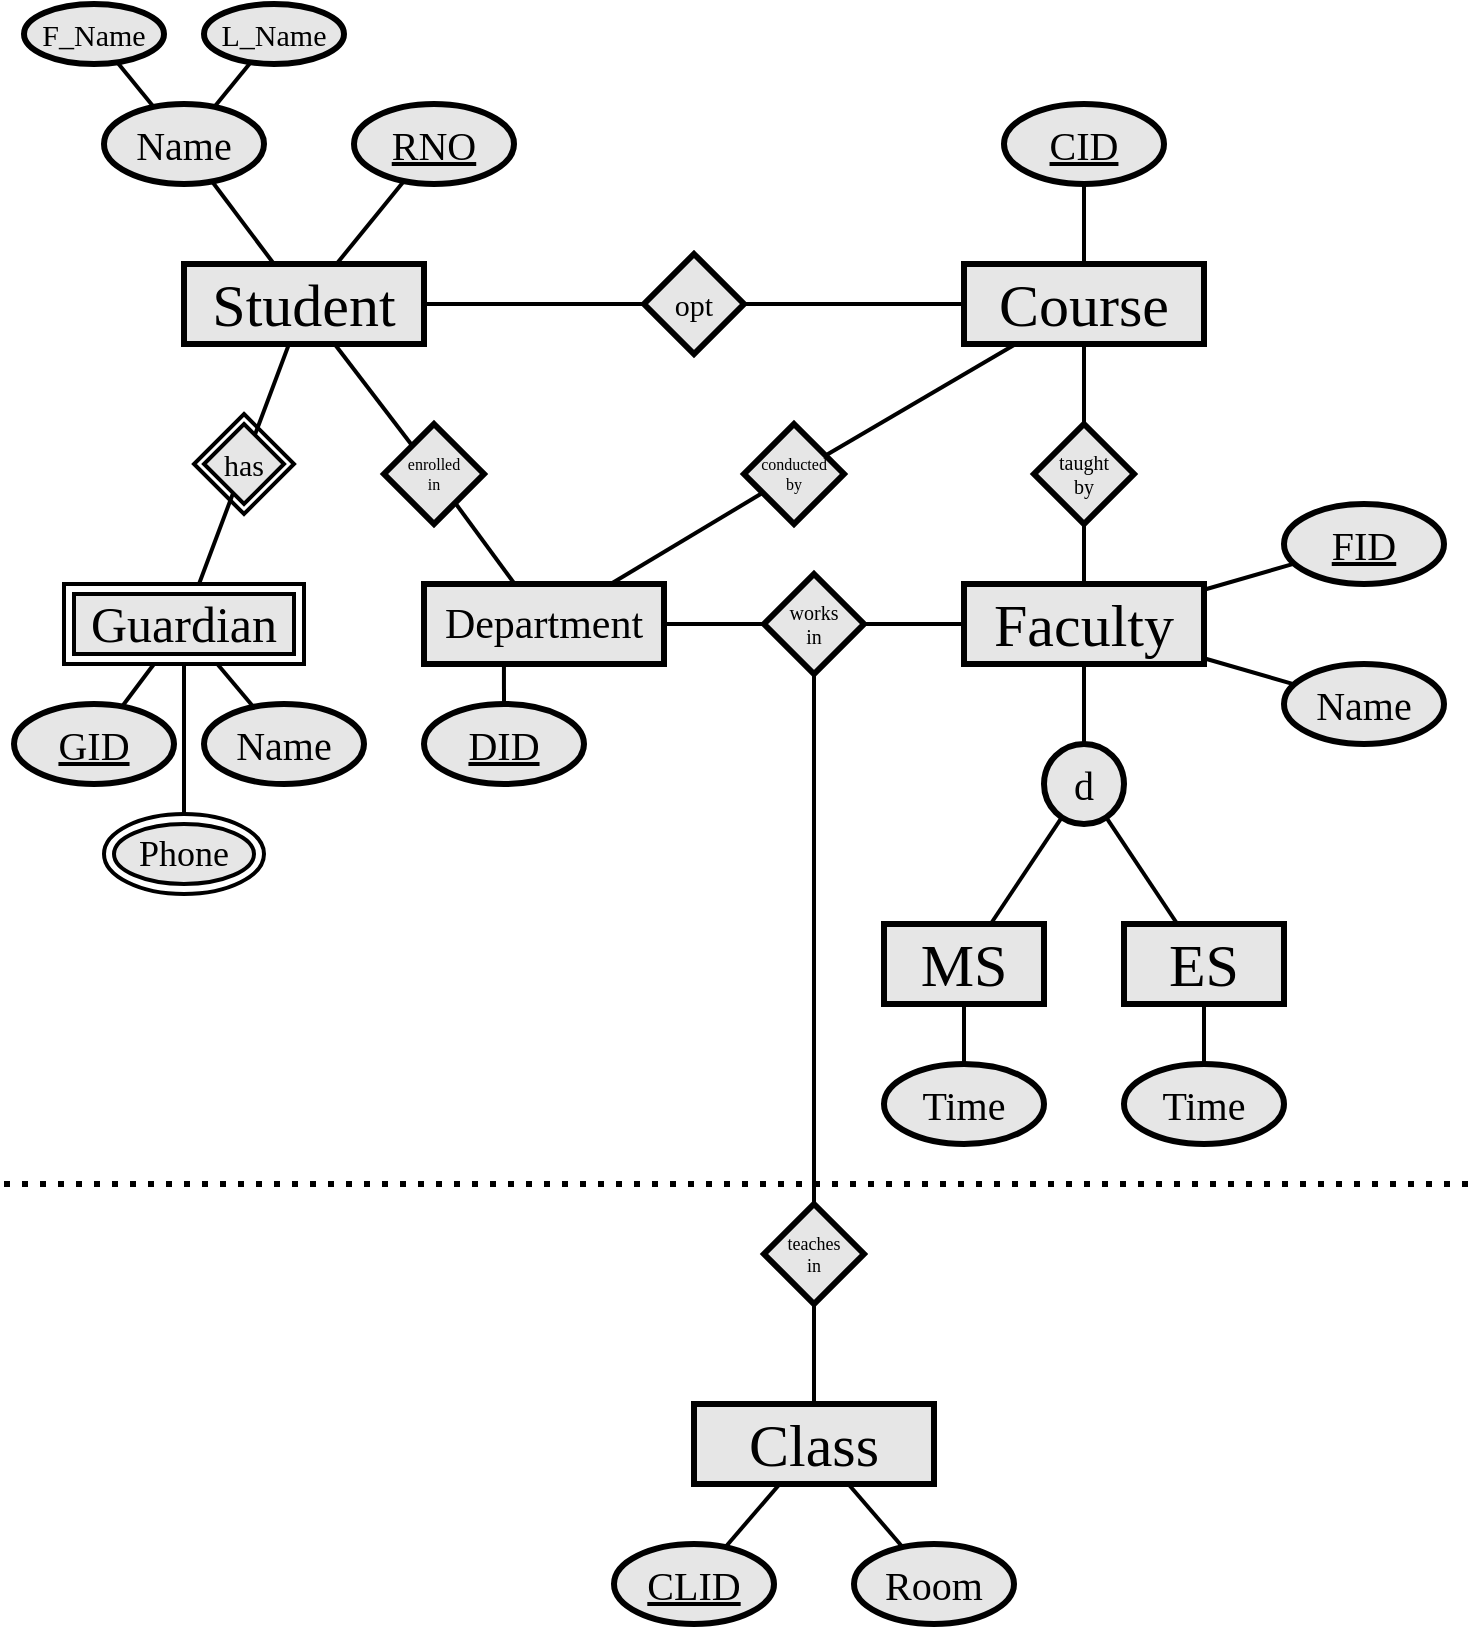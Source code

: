<mxfile version="21.1.2" type="device">
  <diagram name="Page-1" id="c0iDwcsXiIkoIXqXG3aF">
    <mxGraphModel dx="954" dy="699" grid="1" gridSize="10" guides="1" tooltips="1" connect="1" arrows="1" fold="1" page="1" pageScale="1" pageWidth="827" pageHeight="1169" math="0" shadow="0">
      <root>
        <mxCell id="0" />
        <mxCell id="1" parent="0" />
        <mxCell id="PZJaL0K4n0An9xKFNR_v-7" value="" style="rounded=0;orthogonalLoop=1;jettySize=auto;html=1;strokeWidth=2;endArrow=none;endFill=0;" parent="1" source="PZJaL0K4n0An9xKFNR_v-1" target="PZJaL0K4n0An9xKFNR_v-6" edge="1">
          <mxGeometry relative="1" as="geometry" />
        </mxCell>
        <mxCell id="PZJaL0K4n0An9xKFNR_v-10" value="" style="rounded=0;orthogonalLoop=1;jettySize=auto;html=1;strokeWidth=2;endArrow=none;endFill=0;" parent="1" source="PZJaL0K4n0An9xKFNR_v-1" target="PZJaL0K4n0An9xKFNR_v-9" edge="1">
          <mxGeometry relative="1" as="geometry" />
        </mxCell>
        <mxCell id="PZJaL0K4n0An9xKFNR_v-16" value="" style="rounded=0;orthogonalLoop=1;jettySize=auto;html=1;endArrow=none;endFill=0;strokeWidth=2;" parent="1" source="PZJaL0K4n0An9xKFNR_v-1" target="PZJaL0K4n0An9xKFNR_v-15" edge="1">
          <mxGeometry relative="1" as="geometry" />
        </mxCell>
        <mxCell id="PZJaL0K4n0An9xKFNR_v-1" value="Student" style="rounded=0;whiteSpace=wrap;html=1;fillColor=#E6E6E6;fontSize=30;fontFamily=Ubuntu Mono;strokeWidth=3;" parent="1" vertex="1">
          <mxGeometry x="110" y="160" width="120" height="40" as="geometry" />
        </mxCell>
        <mxCell id="PZJaL0K4n0An9xKFNR_v-11" value="" style="rounded=0;orthogonalLoop=1;jettySize=auto;html=1;strokeWidth=2;endArrow=none;endFill=0;" parent="1" source="PZJaL0K4n0An9xKFNR_v-2" target="PZJaL0K4n0An9xKFNR_v-9" edge="1">
          <mxGeometry relative="1" as="geometry" />
        </mxCell>
        <mxCell id="PZJaL0K4n0An9xKFNR_v-20" style="rounded=0;orthogonalLoop=1;jettySize=auto;html=1;strokeWidth=2;endArrow=none;endFill=0;" parent="1" source="PZJaL0K4n0An9xKFNR_v-2" target="PZJaL0K4n0An9xKFNR_v-18" edge="1">
          <mxGeometry relative="1" as="geometry" />
        </mxCell>
        <mxCell id="PZJaL0K4n0An9xKFNR_v-24" value="" style="rounded=0;orthogonalLoop=1;jettySize=auto;html=1;strokeWidth=2;endArrow=none;endFill=0;" parent="1" source="PZJaL0K4n0An9xKFNR_v-2" target="PZJaL0K4n0An9xKFNR_v-23" edge="1">
          <mxGeometry relative="1" as="geometry" />
        </mxCell>
        <mxCell id="PZJaL0K4n0An9xKFNR_v-2" value="Course" style="rounded=0;whiteSpace=wrap;html=1;fillColor=#E6E6E6;fontSize=30;fontFamily=Ubuntu Mono;strokeWidth=3;" parent="1" vertex="1">
          <mxGeometry x="500" y="160" width="120" height="40" as="geometry" />
        </mxCell>
        <mxCell id="PZJaL0K4n0An9xKFNR_v-3" value="Guardian" style="rounded=0;whiteSpace=wrap;html=1;fillColor=#E6E6E6;fontSize=25;fontFamily=Ubuntu Mono;strokeWidth=2;perimeterSpacing=0;" parent="1" vertex="1">
          <mxGeometry x="55" y="325" width="110" height="30" as="geometry" />
        </mxCell>
        <mxCell id="PZJaL0K4n0An9xKFNR_v-6" value="has" style="rhombus;whiteSpace=wrap;html=1;fontFamily=Ubuntu Mono;strokeWidth=2;fontSize=15;fillColor=#E6E6E6;" parent="1" vertex="1">
          <mxGeometry x="120" y="240" width="40" height="40" as="geometry" />
        </mxCell>
        <mxCell id="PZJaL0K4n0An9xKFNR_v-9" value="opt" style="rhombus;whiteSpace=wrap;html=1;fontFamily=Ubuntu Mono;strokeWidth=3;fontSize=15;fillColor=#E6E6E6;" parent="1" vertex="1">
          <mxGeometry x="340" y="155" width="50" height="50" as="geometry" />
        </mxCell>
        <mxCell id="PZJaL0K4n0An9xKFNR_v-27" value="" style="rounded=0;orthogonalLoop=1;jettySize=auto;html=1;strokeWidth=2;endArrow=none;endFill=0;" parent="1" source="PZJaL0K4n0An9xKFNR_v-12" target="PZJaL0K4n0An9xKFNR_v-26" edge="1">
          <mxGeometry relative="1" as="geometry" />
        </mxCell>
        <mxCell id="PZJaL0K4n0An9xKFNR_v-12" value="Department" style="rounded=0;whiteSpace=wrap;html=1;fillColor=#E6E6E6;fontSize=21;fontFamily=Ubuntu Mono;strokeWidth=3;" parent="1" vertex="1">
          <mxGeometry x="230" y="320" width="120" height="40" as="geometry" />
        </mxCell>
        <mxCell id="PZJaL0K4n0An9xKFNR_v-14" value="" style="rounded=0;orthogonalLoop=1;jettySize=auto;html=1;strokeWidth=2;endArrow=none;endFill=0;" parent="1" source="PZJaL0K4n0An9xKFNR_v-13" target="PZJaL0K4n0An9xKFNR_v-6" edge="1">
          <mxGeometry relative="1" as="geometry" />
        </mxCell>
        <mxCell id="PZJaL0K4n0An9xKFNR_v-13" value="" style="rounded=0;whiteSpace=wrap;html=1;fillColor=none;fontSize=30;fontFamily=Ubuntu Mono;strokeWidth=2;" parent="1" vertex="1">
          <mxGeometry x="50" y="320" width="120" height="40" as="geometry" />
        </mxCell>
        <mxCell id="PZJaL0K4n0An9xKFNR_v-17" value="" style="rounded=0;orthogonalLoop=1;jettySize=auto;html=1;strokeWidth=2;endArrow=none;endFill=0;" parent="1" source="PZJaL0K4n0An9xKFNR_v-15" target="PZJaL0K4n0An9xKFNR_v-12" edge="1">
          <mxGeometry relative="1" as="geometry" />
        </mxCell>
        <mxCell id="PZJaL0K4n0An9xKFNR_v-15" value="enrolled&lt;br style=&quot;font-size: 8px;&quot;&gt;in" style="rhombus;whiteSpace=wrap;html=1;fontFamily=Ubuntu Mono;strokeWidth=3;fontSize=8;fillColor=#E6E6E6;verticalAlign=middle;" parent="1" vertex="1">
          <mxGeometry x="210" y="240" width="50" height="50" as="geometry" />
        </mxCell>
        <mxCell id="PZJaL0K4n0An9xKFNR_v-21" style="rounded=0;orthogonalLoop=1;jettySize=auto;html=1;strokeWidth=2;endArrow=none;endFill=0;" parent="1" source="PZJaL0K4n0An9xKFNR_v-18" target="PZJaL0K4n0An9xKFNR_v-12" edge="1">
          <mxGeometry relative="1" as="geometry" />
        </mxCell>
        <mxCell id="PZJaL0K4n0An9xKFNR_v-18" value="conducted&lt;br&gt;by" style="rhombus;whiteSpace=wrap;html=1;fontFamily=Ubuntu Mono;strokeWidth=3;fontSize=8;fillColor=#E6E6E6;verticalAlign=middle;" parent="1" vertex="1">
          <mxGeometry x="390" y="240" width="50" height="50" as="geometry" />
        </mxCell>
        <mxCell id="PZJaL0K4n0An9xKFNR_v-53" value="" style="rounded=0;orthogonalLoop=1;jettySize=auto;html=1;strokeWidth=2;endArrow=none;endFill=0;" parent="1" source="PZJaL0K4n0An9xKFNR_v-22" target="PZJaL0K4n0An9xKFNR_v-52" edge="1">
          <mxGeometry relative="1" as="geometry" />
        </mxCell>
        <mxCell id="PZJaL0K4n0An9xKFNR_v-22" value="Faculty" style="rounded=0;whiteSpace=wrap;html=1;fillColor=#E6E6E6;fontSize=30;fontFamily=Ubuntu Mono;strokeWidth=3;" parent="1" vertex="1">
          <mxGeometry x="500" y="320" width="120" height="40" as="geometry" />
        </mxCell>
        <mxCell id="PZJaL0K4n0An9xKFNR_v-25" value="" style="rounded=0;orthogonalLoop=1;jettySize=auto;html=1;strokeWidth=2;endArrow=none;endFill=0;" parent="1" source="PZJaL0K4n0An9xKFNR_v-23" target="PZJaL0K4n0An9xKFNR_v-22" edge="1">
          <mxGeometry relative="1" as="geometry" />
        </mxCell>
        <mxCell id="PZJaL0K4n0An9xKFNR_v-23" value="taught&lt;br style=&quot;font-size: 10px;&quot;&gt;by" style="rhombus;whiteSpace=wrap;html=1;fontFamily=Ubuntu Mono;strokeWidth=3;fontSize=10;fillColor=#E6E6E6;verticalAlign=middle;" parent="1" vertex="1">
          <mxGeometry x="535" y="240" width="50" height="50" as="geometry" />
        </mxCell>
        <mxCell id="PZJaL0K4n0An9xKFNR_v-28" value="" style="rounded=0;orthogonalLoop=1;jettySize=auto;html=1;strokeWidth=2;endArrow=none;endFill=0;" parent="1" source="PZJaL0K4n0An9xKFNR_v-26" target="PZJaL0K4n0An9xKFNR_v-22" edge="1">
          <mxGeometry relative="1" as="geometry" />
        </mxCell>
        <mxCell id="PZJaL0K4n0An9xKFNR_v-32" value="" style="rounded=0;orthogonalLoop=1;jettySize=auto;html=1;strokeWidth=2;endArrow=none;endFill=0;" parent="1" source="PZJaL0K4n0An9xKFNR_v-26" target="PZJaL0K4n0An9xKFNR_v-29" edge="1">
          <mxGeometry relative="1" as="geometry" />
        </mxCell>
        <mxCell id="PZJaL0K4n0An9xKFNR_v-26" value="works&lt;br&gt;in" style="rhombus;whiteSpace=wrap;html=1;fontFamily=Ubuntu Mono;strokeWidth=3;fontSize=10;fillColor=#E6E6E6;verticalAlign=middle;" parent="1" vertex="1">
          <mxGeometry x="400" y="315" width="50" height="50" as="geometry" />
        </mxCell>
        <mxCell id="PZJaL0K4n0An9xKFNR_v-33" value="" style="rounded=0;orthogonalLoop=1;jettySize=auto;html=1;strokeWidth=2;endArrow=none;endFill=0;" parent="1" source="PZJaL0K4n0An9xKFNR_v-29" target="PZJaL0K4n0An9xKFNR_v-31" edge="1">
          <mxGeometry relative="1" as="geometry" />
        </mxCell>
        <mxCell id="PZJaL0K4n0An9xKFNR_v-29" value="teaches&lt;br style=&quot;font-size: 9px;&quot;&gt;in" style="rhombus;whiteSpace=wrap;html=1;fontFamily=Ubuntu Mono;strokeWidth=3;fontSize=9;fillColor=#E6E6E6;verticalAlign=middle;" parent="1" vertex="1">
          <mxGeometry x="400" y="630" width="50" height="50" as="geometry" />
        </mxCell>
        <mxCell id="PZJaL0K4n0An9xKFNR_v-31" value="Class" style="rounded=0;whiteSpace=wrap;html=1;fillColor=#E6E6E6;fontSize=30;fontFamily=Ubuntu Mono;strokeWidth=3;" parent="1" vertex="1">
          <mxGeometry x="365" y="730" width="120" height="40" as="geometry" />
        </mxCell>
        <mxCell id="PZJaL0K4n0An9xKFNR_v-37" value="" style="rounded=0;orthogonalLoop=1;jettySize=auto;html=1;strokeWidth=2;endArrow=none;endFill=0;" parent="1" source="PZJaL0K4n0An9xKFNR_v-34" target="PZJaL0K4n0An9xKFNR_v-1" edge="1">
          <mxGeometry relative="1" as="geometry" />
        </mxCell>
        <mxCell id="PZJaL0K4n0An9xKFNR_v-34" value="RNO" style="ellipse;whiteSpace=wrap;html=1;fillColor=#E6E6E6;fontFamily=Ubuntu Mono;fontSize=20;strokeWidth=3;fontStyle=4" parent="1" vertex="1">
          <mxGeometry x="195" y="80" width="80" height="40" as="geometry" />
        </mxCell>
        <mxCell id="PZJaL0K4n0An9xKFNR_v-36" value="" style="rounded=0;orthogonalLoop=1;jettySize=auto;html=1;strokeWidth=2;endArrow=none;endFill=0;" parent="1" source="PZJaL0K4n0An9xKFNR_v-35" target="PZJaL0K4n0An9xKFNR_v-1" edge="1">
          <mxGeometry relative="1" as="geometry" />
        </mxCell>
        <mxCell id="PZJaL0K4n0An9xKFNR_v-35" value="Name" style="ellipse;whiteSpace=wrap;html=1;fillColor=#E6E6E6;fontFamily=Ubuntu Mono;fontSize=20;strokeWidth=3;" parent="1" vertex="1">
          <mxGeometry x="70.0" y="80" width="80" height="40" as="geometry" />
        </mxCell>
        <mxCell id="PZJaL0K4n0An9xKFNR_v-42" style="rounded=0;orthogonalLoop=1;jettySize=auto;html=1;strokeWidth=2;endArrow=none;endFill=0;" parent="1" source="PZJaL0K4n0An9xKFNR_v-38" target="PZJaL0K4n0An9xKFNR_v-35" edge="1">
          <mxGeometry relative="1" as="geometry" />
        </mxCell>
        <mxCell id="PZJaL0K4n0An9xKFNR_v-38" value="F_Name" style="ellipse;whiteSpace=wrap;html=1;fillColor=#E6E6E6;fontFamily=Ubuntu Mono;fontSize=15;strokeWidth=3;" parent="1" vertex="1">
          <mxGeometry x="30" y="30" width="70" height="30" as="geometry" />
        </mxCell>
        <mxCell id="PZJaL0K4n0An9xKFNR_v-43" style="rounded=0;orthogonalLoop=1;jettySize=auto;html=1;strokeWidth=2;endArrow=none;endFill=0;" parent="1" source="PZJaL0K4n0An9xKFNR_v-39" target="PZJaL0K4n0An9xKFNR_v-35" edge="1">
          <mxGeometry relative="1" as="geometry" />
        </mxCell>
        <mxCell id="PZJaL0K4n0An9xKFNR_v-39" value="L_Name" style="ellipse;whiteSpace=wrap;html=1;fillColor=#E6E6E6;fontFamily=Ubuntu Mono;fontSize=15;strokeWidth=3;" parent="1" vertex="1">
          <mxGeometry x="120" y="30" width="70" height="30" as="geometry" />
        </mxCell>
        <mxCell id="PZJaL0K4n0An9xKFNR_v-46" style="rounded=0;orthogonalLoop=1;jettySize=auto;html=1;strokeWidth=2;endArrow=none;endFill=0;" parent="1" source="PZJaL0K4n0An9xKFNR_v-44" target="PZJaL0K4n0An9xKFNR_v-2" edge="1">
          <mxGeometry relative="1" as="geometry" />
        </mxCell>
        <mxCell id="PZJaL0K4n0An9xKFNR_v-44" value="CID" style="ellipse;whiteSpace=wrap;html=1;fillColor=#E6E6E6;fontFamily=Ubuntu Mono;fontSize=20;strokeWidth=3;fontStyle=4;" parent="1" vertex="1">
          <mxGeometry x="520" y="80" width="80" height="40" as="geometry" />
        </mxCell>
        <mxCell id="PZJaL0K4n0An9xKFNR_v-51" style="rounded=0;orthogonalLoop=1;jettySize=auto;html=1;strokeWidth=2;endArrow=none;endFill=0;" parent="1" source="PZJaL0K4n0An9xKFNR_v-47" target="PZJaL0K4n0An9xKFNR_v-22" edge="1">
          <mxGeometry relative="1" as="geometry" />
        </mxCell>
        <mxCell id="PZJaL0K4n0An9xKFNR_v-47" value="Name" style="ellipse;whiteSpace=wrap;html=1;fillColor=#E6E6E6;fontFamily=Ubuntu Mono;fontSize=20;strokeWidth=3;fontStyle=0;" parent="1" vertex="1">
          <mxGeometry x="660" y="360" width="80" height="40" as="geometry" />
        </mxCell>
        <mxCell id="PZJaL0K4n0An9xKFNR_v-50" style="rounded=0;orthogonalLoop=1;jettySize=auto;html=1;strokeWidth=2;endArrow=none;endFill=0;" parent="1" source="PZJaL0K4n0An9xKFNR_v-48" target="PZJaL0K4n0An9xKFNR_v-22" edge="1">
          <mxGeometry relative="1" as="geometry" />
        </mxCell>
        <mxCell id="PZJaL0K4n0An9xKFNR_v-48" value="FID" style="ellipse;whiteSpace=wrap;html=1;fillColor=#E6E6E6;fontFamily=Ubuntu Mono;fontSize=20;strokeWidth=3;fontStyle=4;" parent="1" vertex="1">
          <mxGeometry x="660" y="280" width="80" height="40" as="geometry" />
        </mxCell>
        <mxCell id="PZJaL0K4n0An9xKFNR_v-52" value="d" style="ellipse;whiteSpace=wrap;html=1;aspect=fixed;fontSize=20;fontFamily=Ubuntu Mono;fillColor=#E6E6E6;strokeWidth=3;" parent="1" vertex="1">
          <mxGeometry x="540" y="400" width="40" height="40" as="geometry" />
        </mxCell>
        <mxCell id="PZJaL0K4n0An9xKFNR_v-58" style="rounded=0;orthogonalLoop=1;jettySize=auto;html=1;strokeWidth=2;endArrow=none;endFill=0;" parent="1" source="PZJaL0K4n0An9xKFNR_v-55" target="PZJaL0K4n0An9xKFNR_v-52" edge="1">
          <mxGeometry relative="1" as="geometry" />
        </mxCell>
        <mxCell id="PZJaL0K4n0An9xKFNR_v-55" value="MS" style="rounded=0;whiteSpace=wrap;html=1;fillColor=#E6E6E6;fontSize=30;fontFamily=Ubuntu Mono;strokeWidth=3;" parent="1" vertex="1">
          <mxGeometry x="460" y="490" width="80" height="40" as="geometry" />
        </mxCell>
        <mxCell id="PZJaL0K4n0An9xKFNR_v-59" style="rounded=0;orthogonalLoop=1;jettySize=auto;html=1;strokeWidth=2;endArrow=none;endFill=0;" parent="1" source="PZJaL0K4n0An9xKFNR_v-56" target="PZJaL0K4n0An9xKFNR_v-52" edge="1">
          <mxGeometry relative="1" as="geometry" />
        </mxCell>
        <mxCell id="PZJaL0K4n0An9xKFNR_v-56" value="ES" style="rounded=0;whiteSpace=wrap;html=1;fillColor=#E6E6E6;fontSize=30;fontFamily=Ubuntu Mono;strokeWidth=3;" parent="1" vertex="1">
          <mxGeometry x="580" y="490" width="80" height="40" as="geometry" />
        </mxCell>
        <mxCell id="PZJaL0K4n0An9xKFNR_v-62" value="" style="rounded=0;orthogonalLoop=1;jettySize=auto;html=1;strokeWidth=2;endArrow=none;endFill=0;" parent="1" source="PZJaL0K4n0An9xKFNR_v-60" target="PZJaL0K4n0An9xKFNR_v-55" edge="1">
          <mxGeometry relative="1" as="geometry" />
        </mxCell>
        <mxCell id="PZJaL0K4n0An9xKFNR_v-60" value="Time" style="ellipse;whiteSpace=wrap;html=1;fillColor=#E6E6E6;fontFamily=Ubuntu Mono;fontSize=20;strokeWidth=3;fontStyle=0;" parent="1" vertex="1">
          <mxGeometry x="460" y="560" width="80" height="40" as="geometry" />
        </mxCell>
        <mxCell id="PZJaL0K4n0An9xKFNR_v-63" value="" style="rounded=0;orthogonalLoop=1;jettySize=auto;html=1;strokeWidth=2;endArrow=none;endFill=0;" parent="1" source="PZJaL0K4n0An9xKFNR_v-61" target="PZJaL0K4n0An9xKFNR_v-56" edge="1">
          <mxGeometry relative="1" as="geometry" />
        </mxCell>
        <mxCell id="PZJaL0K4n0An9xKFNR_v-61" value="Time" style="ellipse;whiteSpace=wrap;html=1;fillColor=#E6E6E6;fontFamily=Ubuntu Mono;fontSize=20;strokeWidth=3;fontStyle=0;" parent="1" vertex="1">
          <mxGeometry x="580" y="560" width="80" height="40" as="geometry" />
        </mxCell>
        <mxCell id="PZJaL0K4n0An9xKFNR_v-64" value="" style="rhombus;whiteSpace=wrap;html=1;fillColor=none;strokeWidth=2;" parent="1" vertex="1">
          <mxGeometry x="115" y="235" width="50" height="50" as="geometry" />
        </mxCell>
        <mxCell id="PZJaL0K4n0An9xKFNR_v-69" value="" style="rounded=0;orthogonalLoop=1;jettySize=auto;html=1;strokeWidth=2;endArrow=none;endFill=0;" parent="1" source="PZJaL0K4n0An9xKFNR_v-65" target="PZJaL0K4n0An9xKFNR_v-13" edge="1">
          <mxGeometry relative="1" as="geometry" />
        </mxCell>
        <mxCell id="PZJaL0K4n0An9xKFNR_v-65" value="GID" style="ellipse;whiteSpace=wrap;html=1;fillColor=#E6E6E6;fontFamily=Ubuntu Mono;fontSize=20;strokeWidth=3;fontStyle=4" parent="1" vertex="1">
          <mxGeometry x="25.0" y="380" width="80" height="40" as="geometry" />
        </mxCell>
        <mxCell id="PZJaL0K4n0An9xKFNR_v-71" style="rounded=0;orthogonalLoop=1;jettySize=auto;html=1;strokeWidth=2;endArrow=none;endFill=0;" parent="1" source="PZJaL0K4n0An9xKFNR_v-66" target="PZJaL0K4n0An9xKFNR_v-13" edge="1">
          <mxGeometry relative="1" as="geometry" />
        </mxCell>
        <mxCell id="PZJaL0K4n0An9xKFNR_v-66" value="Name" style="ellipse;whiteSpace=wrap;html=1;fillColor=#E6E6E6;fontFamily=Ubuntu Mono;fontSize=20;strokeWidth=3;" parent="1" vertex="1">
          <mxGeometry x="120.0" y="380" width="80" height="40" as="geometry" />
        </mxCell>
        <mxCell id="PZJaL0K4n0An9xKFNR_v-67" value="Phone" style="ellipse;whiteSpace=wrap;html=1;fillColor=#E6E6E6;fontFamily=Ubuntu Mono;fontSize=18;strokeWidth=2;" parent="1" vertex="1">
          <mxGeometry x="75.0" y="440" width="70" height="30" as="geometry" />
        </mxCell>
        <mxCell id="PZJaL0K4n0An9xKFNR_v-72" style="rounded=0;orthogonalLoop=1;jettySize=auto;html=1;strokeWidth=2;endArrow=none;endFill=0;" parent="1" source="PZJaL0K4n0An9xKFNR_v-68" target="PZJaL0K4n0An9xKFNR_v-13" edge="1">
          <mxGeometry relative="1" as="geometry" />
        </mxCell>
        <mxCell id="PZJaL0K4n0An9xKFNR_v-68" value="" style="ellipse;whiteSpace=wrap;html=1;fillColor=none;fontFamily=Ubuntu Mono;fontSize=20;strokeWidth=2;" parent="1" vertex="1">
          <mxGeometry x="70.0" y="435" width="80" height="40" as="geometry" />
        </mxCell>
        <mxCell id="PZJaL0K4n0An9xKFNR_v-78" style="rounded=0;orthogonalLoop=1;jettySize=auto;html=1;entryX=0.333;entryY=1;entryDx=0;entryDy=0;entryPerimeter=0;strokeWidth=2;endArrow=none;endFill=0;" parent="1" source="PZJaL0K4n0An9xKFNR_v-75" target="PZJaL0K4n0An9xKFNR_v-12" edge="1">
          <mxGeometry relative="1" as="geometry" />
        </mxCell>
        <mxCell id="PZJaL0K4n0An9xKFNR_v-75" value="DID" style="ellipse;whiteSpace=wrap;html=1;fillColor=#E6E6E6;fontFamily=Ubuntu Mono;fontSize=20;strokeWidth=3;fontStyle=4" parent="1" vertex="1">
          <mxGeometry x="230.0" y="380" width="80" height="40" as="geometry" />
        </mxCell>
        <mxCell id="PZJaL0K4n0An9xKFNR_v-81" style="rounded=0;orthogonalLoop=1;jettySize=auto;html=1;strokeWidth=2;endArrow=none;endFill=0;" parent="1" source="PZJaL0K4n0An9xKFNR_v-79" target="PZJaL0K4n0An9xKFNR_v-31" edge="1">
          <mxGeometry relative="1" as="geometry" />
        </mxCell>
        <mxCell id="PZJaL0K4n0An9xKFNR_v-79" value="CLID" style="ellipse;whiteSpace=wrap;html=1;fillColor=#E6E6E6;fontFamily=Ubuntu Mono;fontSize=20;strokeWidth=3;fontStyle=4" parent="1" vertex="1">
          <mxGeometry x="325.0" y="800" width="80" height="40" as="geometry" />
        </mxCell>
        <mxCell id="PZJaL0K4n0An9xKFNR_v-82" style="rounded=0;orthogonalLoop=1;jettySize=auto;html=1;strokeWidth=2;endArrow=none;endFill=0;" parent="1" source="PZJaL0K4n0An9xKFNR_v-80" target="PZJaL0K4n0An9xKFNR_v-31" edge="1">
          <mxGeometry relative="1" as="geometry" />
        </mxCell>
        <mxCell id="PZJaL0K4n0An9xKFNR_v-80" value="Room" style="ellipse;whiteSpace=wrap;html=1;fillColor=#E6E6E6;fontFamily=Ubuntu Mono;fontSize=20;strokeWidth=3;fontStyle=0" parent="1" vertex="1">
          <mxGeometry x="445.0" y="800" width="80" height="40" as="geometry" />
        </mxCell>
        <mxCell id="PZJaL0K4n0An9xKFNR_v-83" value="" style="endArrow=none;dashed=1;html=1;dashPattern=1 2;strokeWidth=3;rounded=0;startSize=6;jumpSize=6;jumpStyle=none;" parent="1" edge="1">
          <mxGeometry width="50" height="50" relative="1" as="geometry">
            <mxPoint x="20" y="620" as="sourcePoint" />
            <mxPoint x="755" y="620" as="targetPoint" />
          </mxGeometry>
        </mxCell>
      </root>
    </mxGraphModel>
  </diagram>
</mxfile>
